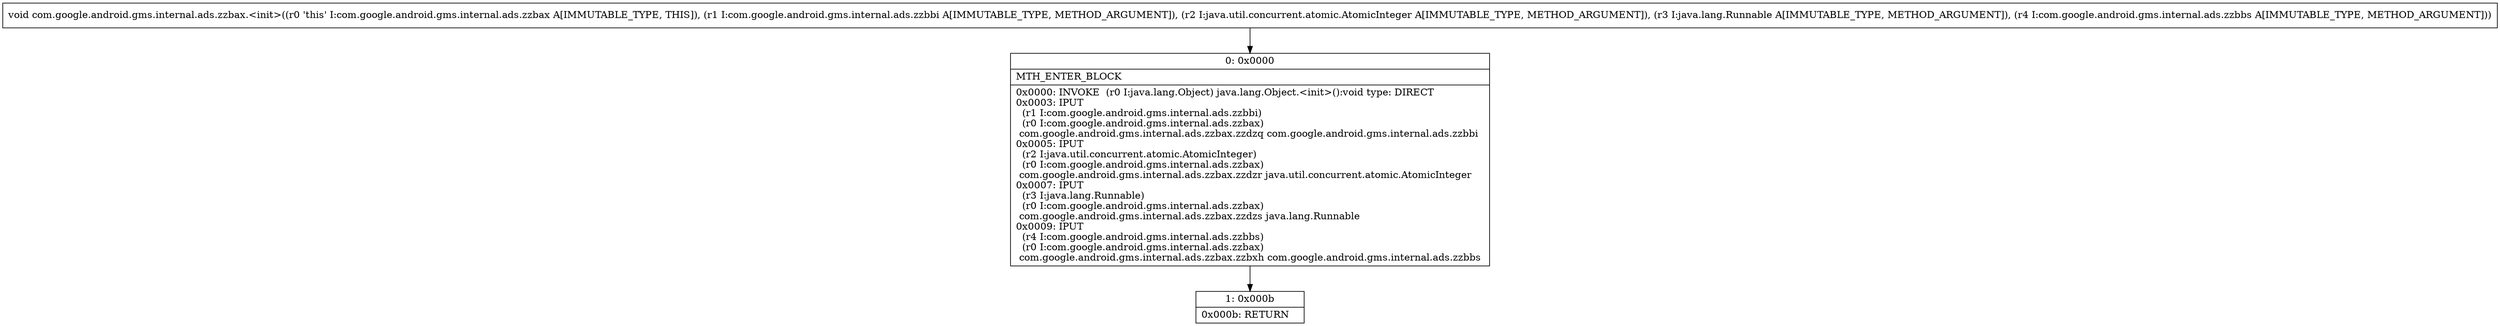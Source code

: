 digraph "CFG forcom.google.android.gms.internal.ads.zzbax.\<init\>(Lcom\/google\/android\/gms\/internal\/ads\/zzbbi;Ljava\/util\/concurrent\/atomic\/AtomicInteger;Ljava\/lang\/Runnable;Lcom\/google\/android\/gms\/internal\/ads\/zzbbs;)V" {
Node_0 [shape=record,label="{0\:\ 0x0000|MTH_ENTER_BLOCK\l|0x0000: INVOKE  (r0 I:java.lang.Object) java.lang.Object.\<init\>():void type: DIRECT \l0x0003: IPUT  \l  (r1 I:com.google.android.gms.internal.ads.zzbbi)\l  (r0 I:com.google.android.gms.internal.ads.zzbax)\l com.google.android.gms.internal.ads.zzbax.zzdzq com.google.android.gms.internal.ads.zzbbi \l0x0005: IPUT  \l  (r2 I:java.util.concurrent.atomic.AtomicInteger)\l  (r0 I:com.google.android.gms.internal.ads.zzbax)\l com.google.android.gms.internal.ads.zzbax.zzdzr java.util.concurrent.atomic.AtomicInteger \l0x0007: IPUT  \l  (r3 I:java.lang.Runnable)\l  (r0 I:com.google.android.gms.internal.ads.zzbax)\l com.google.android.gms.internal.ads.zzbax.zzdzs java.lang.Runnable \l0x0009: IPUT  \l  (r4 I:com.google.android.gms.internal.ads.zzbbs)\l  (r0 I:com.google.android.gms.internal.ads.zzbax)\l com.google.android.gms.internal.ads.zzbax.zzbxh com.google.android.gms.internal.ads.zzbbs \l}"];
Node_1 [shape=record,label="{1\:\ 0x000b|0x000b: RETURN   \l}"];
MethodNode[shape=record,label="{void com.google.android.gms.internal.ads.zzbax.\<init\>((r0 'this' I:com.google.android.gms.internal.ads.zzbax A[IMMUTABLE_TYPE, THIS]), (r1 I:com.google.android.gms.internal.ads.zzbbi A[IMMUTABLE_TYPE, METHOD_ARGUMENT]), (r2 I:java.util.concurrent.atomic.AtomicInteger A[IMMUTABLE_TYPE, METHOD_ARGUMENT]), (r3 I:java.lang.Runnable A[IMMUTABLE_TYPE, METHOD_ARGUMENT]), (r4 I:com.google.android.gms.internal.ads.zzbbs A[IMMUTABLE_TYPE, METHOD_ARGUMENT])) }"];
MethodNode -> Node_0;
Node_0 -> Node_1;
}

